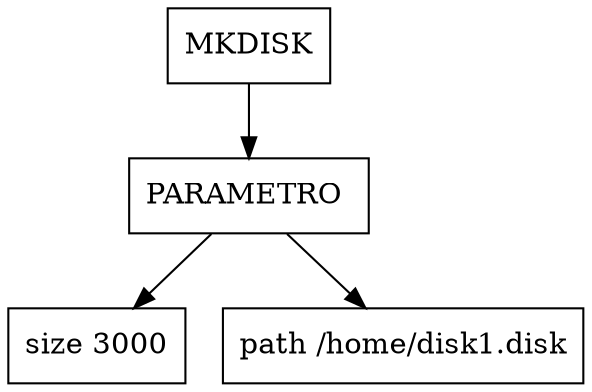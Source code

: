 digraph G{
node [shape="box"]
NodoAST0[label="MKDISK"];
NodoAST1[label= "PARAMETRO "];
NodoAST0->NodoAST1;
NodoAST2[label= "size 3000"];
NodoAST1->NodoAST2;
NodoAST3[label= "path /home/disk1.disk"];
NodoAST1->NodoAST3;
}